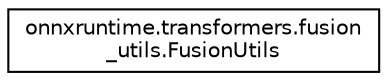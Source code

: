 digraph "Graphical Class Hierarchy"
{
 // LATEX_PDF_SIZE
  edge [fontname="Helvetica",fontsize="10",labelfontname="Helvetica",labelfontsize="10"];
  node [fontname="Helvetica",fontsize="10",shape=record];
  rankdir="LR";
  Node0 [label="onnxruntime.transformers.fusion\l_utils.FusionUtils",height=0.2,width=0.4,color="black", fillcolor="white", style="filled",URL="$classonnxruntime_1_1transformers_1_1fusion__utils_1_1FusionUtils.html",tooltip=" "];
}
